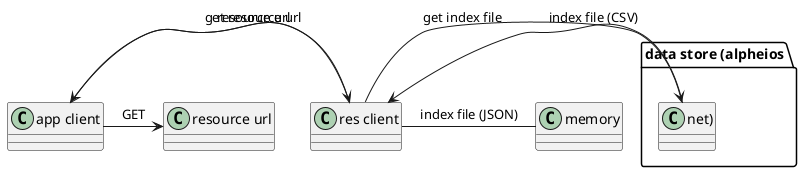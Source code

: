 @startuml
"app client" -> "res client": get resource url
"res client" -> "data store (alpheios.net)": get index file
"data store (alpheios.net)" -> "res client" : index file (CSV)
"res client" - "memory": index file (JSON)
"res client" -> "app client": resource url
"app client" -> "resource url": GET
@enduml
